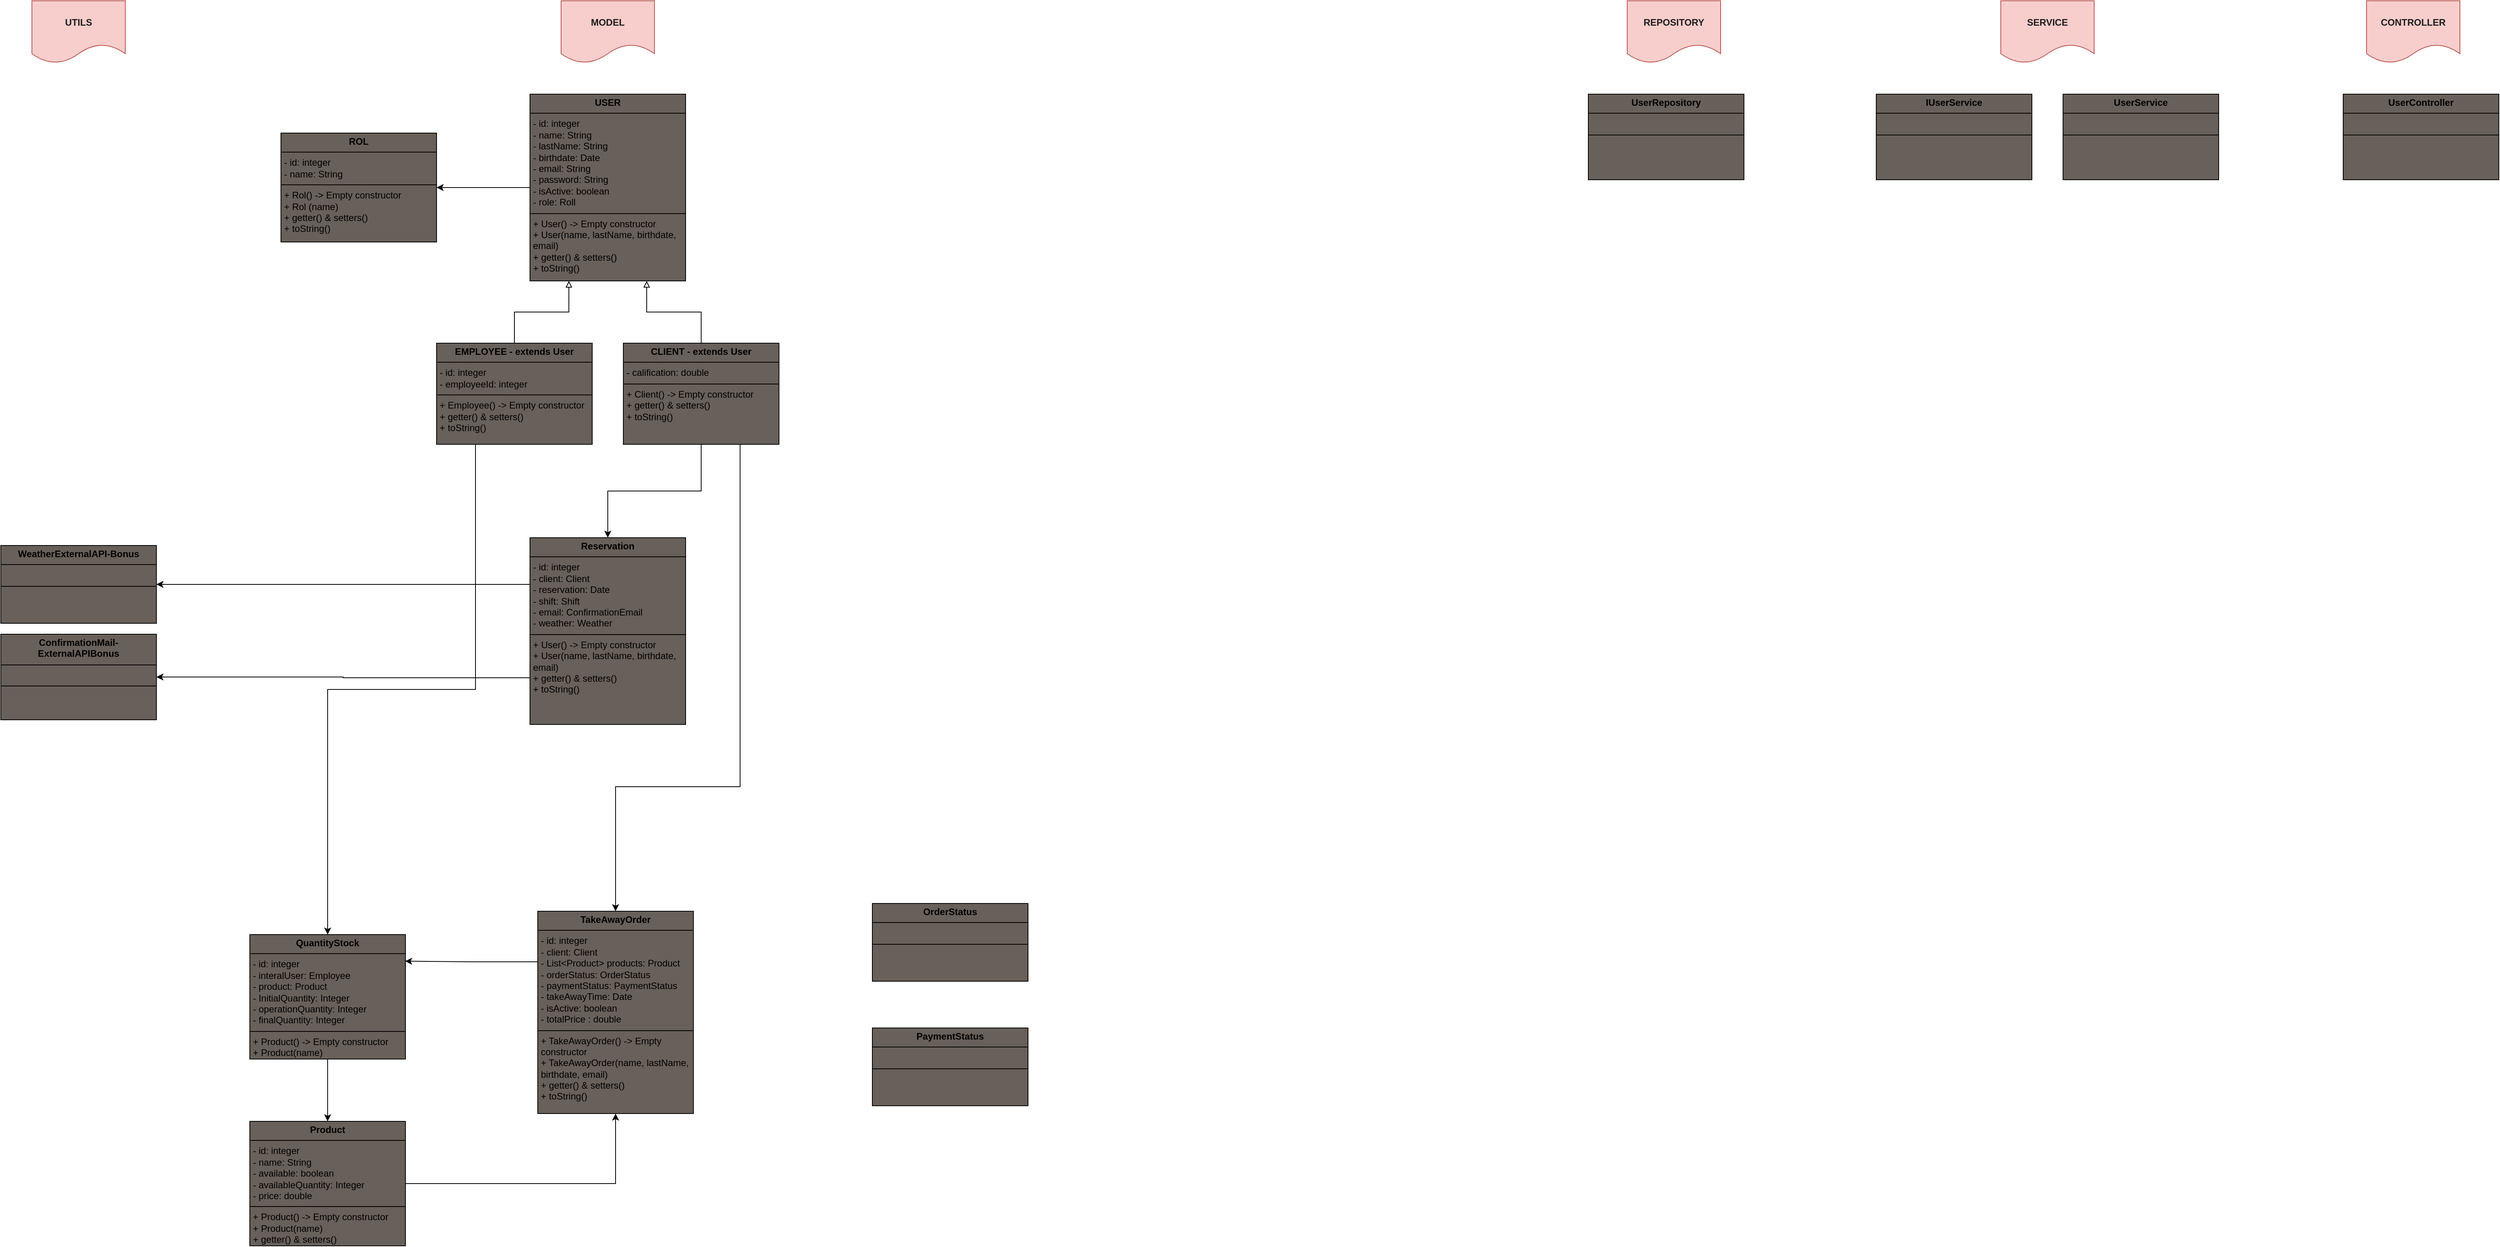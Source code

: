 <mxfile version="24.2.5" type="device" pages="2">
  <diagram name="GeneralMapClases" id="HxhWMXM4oB7l1AwxK58U">
    <mxGraphModel dx="2780" dy="1136" grid="1" gridSize="10" guides="1" tooltips="1" connect="1" arrows="1" fold="1" page="1" pageScale="1" pageWidth="827" pageHeight="1169" math="0" shadow="0">
      <root>
        <mxCell id="0" />
        <mxCell id="1" parent="0" />
        <mxCell id="preP2QebC4gda5gmUQMS-1" value="&lt;font color=&quot;#1d1b1b&quot;&gt;&lt;b&gt;MODEL&lt;/b&gt;&lt;/font&gt;" style="shape=document;whiteSpace=wrap;html=1;boundedLbl=1;fillColor=#f8cecc;strokeColor=#b85450;" vertex="1" parent="1">
          <mxGeometry x="80" y="40" width="120" height="80" as="geometry" />
        </mxCell>
        <mxCell id="preP2QebC4gda5gmUQMS-2" value="&lt;font color=&quot;#1d1b1b&quot;&gt;&lt;b&gt;REPOSITORY&lt;/b&gt;&lt;/font&gt;" style="shape=document;whiteSpace=wrap;html=1;boundedLbl=1;fillColor=#f8cecc;strokeColor=#b85450;" vertex="1" parent="1">
          <mxGeometry x="1450" y="40" width="120" height="80" as="geometry" />
        </mxCell>
        <mxCell id="preP2QebC4gda5gmUQMS-3" value="&lt;font color=&quot;#1d1b1b&quot;&gt;&lt;b&gt;SERVICE&lt;/b&gt;&lt;/font&gt;" style="shape=document;whiteSpace=wrap;html=1;boundedLbl=1;fillColor=#f8cecc;strokeColor=#b85450;" vertex="1" parent="1">
          <mxGeometry x="1930" y="40" width="120" height="80" as="geometry" />
        </mxCell>
        <mxCell id="preP2QebC4gda5gmUQMS-4" value="&lt;font color=&quot;#1d1b1b&quot;&gt;&lt;b&gt;CONTROLLER&lt;/b&gt;&lt;/font&gt;" style="shape=document;whiteSpace=wrap;html=1;boundedLbl=1;fillColor=#f8cecc;strokeColor=#b85450;" vertex="1" parent="1">
          <mxGeometry x="2400" y="40" width="120" height="80" as="geometry" />
        </mxCell>
        <mxCell id="preP2QebC4gda5gmUQMS-5" value="&lt;font color=&quot;#1d1b1b&quot;&gt;&lt;b&gt;UTILS&lt;/b&gt;&lt;/font&gt;" style="shape=document;whiteSpace=wrap;html=1;boundedLbl=1;fillColor=#f8cecc;strokeColor=#b85450;" vertex="1" parent="1">
          <mxGeometry x="-600" y="40" width="120" height="80" as="geometry" />
        </mxCell>
        <mxCell id="preP2QebC4gda5gmUQMS-27" style="edgeStyle=orthogonalEdgeStyle;rounded=0;orthogonalLoop=1;jettySize=auto;html=1;entryX=1;entryY=0.5;entryDx=0;entryDy=0;" edge="1" parent="1" source="preP2QebC4gda5gmUQMS-6" target="preP2QebC4gda5gmUQMS-26">
          <mxGeometry relative="1" as="geometry" />
        </mxCell>
        <mxCell id="preP2QebC4gda5gmUQMS-6" value="&lt;p style=&quot;margin:0px;margin-top:4px;text-align:center;&quot;&gt;&lt;b&gt;USER&lt;/b&gt;&lt;/p&gt;&lt;hr size=&quot;1&quot; style=&quot;border-style:solid;&quot;&gt;&lt;p style=&quot;margin:0px;margin-left:4px;&quot;&gt;- id: integer&lt;/p&gt;&lt;p style=&quot;margin:0px;margin-left:4px;&quot;&gt;- name: String&lt;/p&gt;&lt;p style=&quot;margin:0px;margin-left:4px;&quot;&gt;- lastN&lt;span style=&quot;background-color: initial;&quot;&gt;ame: String&lt;/span&gt;&lt;/p&gt;&lt;p style=&quot;margin:0px;margin-left:4px;&quot;&gt;- birthdate: Date&lt;/p&gt;&lt;p style=&quot;margin:0px;margin-left:4px;&quot;&gt;- email: String&lt;/p&gt;&lt;p style=&quot;margin:0px;margin-left:4px;&quot;&gt;- password: String&lt;br&gt;&lt;/p&gt;&lt;p style=&quot;margin:0px;margin-left:4px;&quot;&gt;- isActive: boolean&lt;/p&gt;&lt;p style=&quot;margin:0px;margin-left:4px;&quot;&gt;- role: Roll&lt;/p&gt;&lt;hr size=&quot;1&quot; style=&quot;border-style:solid;&quot;&gt;&lt;p style=&quot;margin:0px;margin-left:4px;&quot;&gt;+ User() -&amp;gt; Empty constructor&lt;/p&gt;&lt;p style=&quot;margin:0px;margin-left:4px;&quot;&gt;+ User(name, lastName, birthdate, email)&lt;/p&gt;&lt;p style=&quot;margin:0px;margin-left:4px;&quot;&gt;+ getter() &amp;amp; setters()&lt;/p&gt;&lt;p style=&quot;margin:0px;margin-left:4px;&quot;&gt;+ toString()&lt;/p&gt;" style="verticalAlign=top;align=left;overflow=fill;html=1;whiteSpace=wrap;fillStyle=solid;fillColor=#68605a;gradientColor=none;" vertex="1" parent="1">
          <mxGeometry x="40" y="160" width="200" height="240" as="geometry" />
        </mxCell>
        <mxCell id="gav5iKjm3K0pXsZ3ulH1-11" style="edgeStyle=orthogonalEdgeStyle;rounded=0;orthogonalLoop=1;jettySize=auto;html=1;entryX=0.5;entryY=0;entryDx=0;entryDy=0;exitX=0.25;exitY=1;exitDx=0;exitDy=0;" edge="1" parent="1" source="preP2QebC4gda5gmUQMS-7" target="gav5iKjm3K0pXsZ3ulH1-4">
          <mxGeometry relative="1" as="geometry">
            <Array as="points">
              <mxPoint x="-30" y="925" />
              <mxPoint x="-220" y="925" />
            </Array>
          </mxGeometry>
        </mxCell>
        <mxCell id="preP2QebC4gda5gmUQMS-7" value="&lt;p style=&quot;margin:0px;margin-top:4px;text-align:center;&quot;&gt;&lt;b&gt;EMPLOYEE - extends User&lt;/b&gt;&lt;/p&gt;&lt;hr size=&quot;1&quot; style=&quot;border-style:solid;&quot;&gt;&lt;p style=&quot;margin:0px;margin-left:4px;&quot;&gt;- id: integer&lt;/p&gt;&lt;p style=&quot;margin:0px;margin-left:4px;&quot;&gt;- employeeId: integer&lt;/p&gt;&lt;hr size=&quot;1&quot; style=&quot;border-style:solid;&quot;&gt;&lt;p style=&quot;margin:0px;margin-left:4px;&quot;&gt;+ Employee() -&amp;gt; Empty constructor&lt;/p&gt;&lt;p style=&quot;margin:0px;margin-left:4px;&quot;&gt;+ getter() &amp;amp; setters()&lt;/p&gt;&lt;p style=&quot;margin:0px;margin-left:4px;&quot;&gt;+ toString()&lt;/p&gt;" style="verticalAlign=top;align=left;overflow=fill;html=1;whiteSpace=wrap;fillStyle=solid;fillColor=#68605a;gradientColor=none;" vertex="1" parent="1">
          <mxGeometry x="-80" y="480" width="200" height="130" as="geometry" />
        </mxCell>
        <mxCell id="preP2QebC4gda5gmUQMS-40" style="edgeStyle=orthogonalEdgeStyle;rounded=0;orthogonalLoop=1;jettySize=auto;html=1;entryX=0.5;entryY=0;entryDx=0;entryDy=0;" edge="1" parent="1" source="preP2QebC4gda5gmUQMS-8" target="preP2QebC4gda5gmUQMS-39">
          <mxGeometry relative="1" as="geometry" />
        </mxCell>
        <mxCell id="gav5iKjm3K0pXsZ3ulH1-1" style="edgeStyle=orthogonalEdgeStyle;rounded=0;orthogonalLoop=1;jettySize=auto;html=1;exitX=0.75;exitY=1;exitDx=0;exitDy=0;entryX=0.5;entryY=0;entryDx=0;entryDy=0;" edge="1" parent="1" source="preP2QebC4gda5gmUQMS-8" target="preP2QebC4gda5gmUQMS-33">
          <mxGeometry relative="1" as="geometry">
            <Array as="points">
              <mxPoint x="310" y="1050" />
              <mxPoint x="150" y="1050" />
            </Array>
          </mxGeometry>
        </mxCell>
        <mxCell id="preP2QebC4gda5gmUQMS-8" value="&lt;p style=&quot;margin:0px;margin-top:4px;text-align:center;&quot;&gt;&lt;b&gt;CLIENT - extends User&lt;/b&gt;&lt;/p&gt;&lt;hr size=&quot;1&quot; style=&quot;border-style:solid;&quot;&gt;&lt;p style=&quot;margin:0px;margin-left:4px;&quot;&gt;- calification: double&lt;br&gt;&lt;/p&gt;&lt;hr size=&quot;1&quot; style=&quot;border-style:solid;&quot;&gt;&lt;p style=&quot;margin:0px;margin-left:4px;&quot;&gt;+ Client() -&amp;gt; Empty constructor&lt;/p&gt;&lt;p style=&quot;margin:0px;margin-left:4px;&quot;&gt;+ getter() &amp;amp; setters()&lt;/p&gt;&lt;p style=&quot;margin:0px;margin-left:4px;&quot;&gt;+ toString()&lt;/p&gt;" style="verticalAlign=top;align=left;overflow=fill;html=1;whiteSpace=wrap;fillStyle=solid;fillColor=#68605a;gradientColor=none;" vertex="1" parent="1">
          <mxGeometry x="160" y="480" width="200" height="130" as="geometry" />
        </mxCell>
        <mxCell id="preP2QebC4gda5gmUQMS-9" value="" style="endArrow=block;endFill=0;html=1;edgeStyle=orthogonalEdgeStyle;align=left;verticalAlign=top;rounded=0;entryX=0.25;entryY=1;entryDx=0;entryDy=0;exitX=0.5;exitY=0;exitDx=0;exitDy=0;" edge="1" parent="1" source="preP2QebC4gda5gmUQMS-7" target="preP2QebC4gda5gmUQMS-6">
          <mxGeometry x="-1" relative="1" as="geometry">
            <mxPoint y="439" as="sourcePoint" />
            <mxPoint x="160" y="439" as="targetPoint" />
          </mxGeometry>
        </mxCell>
        <mxCell id="preP2QebC4gda5gmUQMS-11" value="" style="endArrow=block;endFill=0;html=1;edgeStyle=orthogonalEdgeStyle;align=left;verticalAlign=top;rounded=0;entryX=0.75;entryY=1;entryDx=0;entryDy=0;exitX=0.5;exitY=0;exitDx=0;exitDy=0;" edge="1" parent="1" source="preP2QebC4gda5gmUQMS-8" target="preP2QebC4gda5gmUQMS-6">
          <mxGeometry x="-1" relative="1" as="geometry">
            <mxPoint x="104.75" y="439.5" as="sourcePoint" />
            <mxPoint x="174.75" y="359.5" as="targetPoint" />
          </mxGeometry>
        </mxCell>
        <mxCell id="preP2QebC4gda5gmUQMS-26" value="&lt;p style=&quot;margin:0px;margin-top:4px;text-align:center;&quot;&gt;&lt;b&gt;ROL&lt;/b&gt;&lt;/p&gt;&lt;hr size=&quot;1&quot; style=&quot;border-style:solid;&quot;&gt;&lt;p style=&quot;margin:0px;margin-left:4px;&quot;&gt;- id: integer&lt;/p&gt;&lt;p style=&quot;margin:0px;margin-left:4px;&quot;&gt;- name: String&lt;/p&gt;&lt;hr size=&quot;1&quot; style=&quot;border-style:solid;&quot;&gt;&lt;p style=&quot;margin:0px;margin-left:4px;&quot;&gt;+ Rol() -&amp;gt; Empty constructor&lt;/p&gt;&lt;p style=&quot;margin:0px;margin-left:4px;&quot;&gt;+ Rol (name)&lt;/p&gt;&lt;p style=&quot;margin:0px;margin-left:4px;&quot;&gt;+ getter() &amp;amp; setters()&lt;/p&gt;&lt;p style=&quot;margin:0px;margin-left:4px;&quot;&gt;+ toString()&lt;/p&gt;" style="verticalAlign=top;align=left;overflow=fill;html=1;whiteSpace=wrap;fillStyle=solid;fillColor=#68605a;gradientColor=none;" vertex="1" parent="1">
          <mxGeometry x="-280" y="210" width="200" height="140" as="geometry" />
        </mxCell>
        <mxCell id="preP2QebC4gda5gmUQMS-28" value="&lt;p style=&quot;margin:0px;margin-top:4px;text-align:center;&quot;&gt;&lt;b&gt;UserRepository&lt;/b&gt;&lt;/p&gt;&lt;hr size=&quot;1&quot; style=&quot;border-style:solid;&quot;&gt;&lt;p style=&quot;margin:0px;margin-left:4px;&quot;&gt;&lt;br&gt;&lt;/p&gt;&lt;hr size=&quot;1&quot; style=&quot;border-style:solid;&quot;&gt;&lt;p style=&quot;margin:0px;margin-left:4px;&quot;&gt;&lt;br&gt;&lt;/p&gt;" style="verticalAlign=top;align=left;overflow=fill;html=1;whiteSpace=wrap;fillStyle=solid;fillColor=#68605a;gradientColor=none;" vertex="1" parent="1">
          <mxGeometry x="1400" y="160" width="200" height="110" as="geometry" />
        </mxCell>
        <mxCell id="preP2QebC4gda5gmUQMS-29" value="&lt;p style=&quot;margin:0px;margin-top:4px;text-align:center;&quot;&gt;&lt;b&gt;IUserService&lt;/b&gt;&lt;/p&gt;&lt;hr size=&quot;1&quot; style=&quot;border-style:solid;&quot;&gt;&lt;p style=&quot;margin:0px;margin-left:4px;&quot;&gt;&lt;br&gt;&lt;/p&gt;&lt;hr size=&quot;1&quot; style=&quot;border-style:solid;&quot;&gt;&lt;p style=&quot;margin:0px;margin-left:4px;&quot;&gt;&lt;br&gt;&lt;/p&gt;" style="verticalAlign=top;align=left;overflow=fill;html=1;whiteSpace=wrap;fillStyle=solid;fillColor=#68605a;gradientColor=none;" vertex="1" parent="1">
          <mxGeometry x="1770" y="160" width="200" height="110" as="geometry" />
        </mxCell>
        <mxCell id="preP2QebC4gda5gmUQMS-30" value="&lt;p style=&quot;margin:0px;margin-top:4px;text-align:center;&quot;&gt;&lt;b&gt;UserService&lt;/b&gt;&lt;/p&gt;&lt;hr size=&quot;1&quot; style=&quot;border-style:solid;&quot;&gt;&lt;p style=&quot;margin:0px;margin-left:4px;&quot;&gt;&lt;br&gt;&lt;/p&gt;&lt;hr size=&quot;1&quot; style=&quot;border-style:solid;&quot;&gt;&lt;p style=&quot;margin:0px;margin-left:4px;&quot;&gt;&lt;br&gt;&lt;/p&gt;" style="verticalAlign=top;align=left;overflow=fill;html=1;whiteSpace=wrap;fillStyle=solid;fillColor=#68605a;gradientColor=none;" vertex="1" parent="1">
          <mxGeometry x="2010" y="160" width="200" height="110" as="geometry" />
        </mxCell>
        <mxCell id="preP2QebC4gda5gmUQMS-31" value="&lt;p style=&quot;margin:0px;margin-top:4px;text-align:center;&quot;&gt;&lt;b&gt;UserController&lt;/b&gt;&lt;/p&gt;&lt;hr size=&quot;1&quot; style=&quot;border-style:solid;&quot;&gt;&lt;p style=&quot;margin:0px;margin-left:4px;&quot;&gt;&lt;br&gt;&lt;/p&gt;&lt;hr size=&quot;1&quot; style=&quot;border-style:solid;&quot;&gt;&lt;p style=&quot;margin:0px;margin-left:4px;&quot;&gt;&lt;br&gt;&lt;/p&gt;" style="verticalAlign=top;align=left;overflow=fill;html=1;whiteSpace=wrap;fillStyle=solid;fillColor=#68605a;gradientColor=none;" vertex="1" parent="1">
          <mxGeometry x="2370" y="160" width="200" height="110" as="geometry" />
        </mxCell>
        <mxCell id="preP2QebC4gda5gmUQMS-33" value="&lt;p style=&quot;margin:0px;margin-top:4px;text-align:center;&quot;&gt;&lt;b&gt;TakeAwayOrder&lt;/b&gt;&lt;/p&gt;&lt;hr size=&quot;1&quot; style=&quot;border-style:solid;&quot;&gt;&lt;p style=&quot;margin:0px;margin-left:4px;&quot;&gt;-&amp;nbsp;&lt;span style=&quot;background-color: initial;&quot;&gt;id: integer&lt;/span&gt;&lt;/p&gt;&lt;p style=&quot;margin: 0px 0px 0px 4px;&quot;&gt;- client: Client&lt;/p&gt;&lt;p style=&quot;margin: 0px 0px 0px 4px;&quot;&gt;- List&amp;lt;Product&amp;gt; products&lt;span style=&quot;background-color: initial;&quot;&gt;: Product&lt;/span&gt;&lt;/p&gt;&lt;p style=&quot;margin:0px;margin-left:4px;&quot;&gt;- orderStatus: OrderStatus&lt;/p&gt;&lt;p style=&quot;margin:0px;margin-left:4px;&quot;&gt;- paymentStatus: PaymentStatus&lt;/p&gt;&lt;p style=&quot;margin:0px;margin-left:4px;&quot;&gt;- takeAwayTime: Date&lt;br&gt;&lt;/p&gt;&lt;p style=&quot;margin:0px;margin-left:4px;&quot;&gt;- isActive: boolean&lt;/p&gt;&lt;p style=&quot;margin:0px;margin-left:4px;&quot;&gt;- totalPrice : double&lt;/p&gt;&lt;hr size=&quot;1&quot; style=&quot;border-style:solid;&quot;&gt;&lt;p style=&quot;margin:0px;margin-left:4px;&quot;&gt;+ TakeAwayOrder() -&amp;gt; Empty constructor&lt;/p&gt;&lt;p style=&quot;margin:0px;margin-left:4px;&quot;&gt;+ TakeAwayOrder(name, lastName, birthdate, email)&lt;/p&gt;&lt;p style=&quot;margin:0px;margin-left:4px;&quot;&gt;+ getter() &amp;amp; setters()&lt;/p&gt;&lt;p style=&quot;margin:0px;margin-left:4px;&quot;&gt;+ toString()&lt;/p&gt;" style="verticalAlign=top;align=left;overflow=fill;html=1;whiteSpace=wrap;fillStyle=solid;fillColor=#68605a;gradientColor=none;" vertex="1" parent="1">
          <mxGeometry x="50" y="1210" width="200" height="260" as="geometry" />
        </mxCell>
        <mxCell id="gav5iKjm3K0pXsZ3ulH1-9" style="edgeStyle=orthogonalEdgeStyle;rounded=0;orthogonalLoop=1;jettySize=auto;html=1;entryX=0.5;entryY=1;entryDx=0;entryDy=0;" edge="1" parent="1" source="preP2QebC4gda5gmUQMS-38" target="preP2QebC4gda5gmUQMS-33">
          <mxGeometry relative="1" as="geometry" />
        </mxCell>
        <mxCell id="preP2QebC4gda5gmUQMS-38" value="&lt;p style=&quot;margin:0px;margin-top:4px;text-align:center;&quot;&gt;&lt;b&gt;Product&lt;/b&gt;&lt;/p&gt;&lt;hr size=&quot;1&quot; style=&quot;border-style:solid;&quot;&gt;&lt;p style=&quot;margin:0px;margin-left:4px;&quot;&gt;- id: integer&lt;/p&gt;&lt;p style=&quot;margin:0px;margin-left:4px;&quot;&gt;- name: String&lt;/p&gt;&lt;p style=&quot;margin:0px;margin-left:4px;&quot;&gt;- available: boolean&lt;/p&gt;&lt;p style=&quot;margin:0px;margin-left:4px;&quot;&gt;- availableQuantity: Integer&lt;/p&gt;&lt;p style=&quot;margin:0px;margin-left:4px;&quot;&gt;- price: double&lt;/p&gt;&lt;hr size=&quot;1&quot; style=&quot;border-style:solid;&quot;&gt;&lt;p style=&quot;margin:0px;margin-left:4px;&quot;&gt;+ Product() -&amp;gt; Empty constructor&lt;/p&gt;&lt;p style=&quot;margin:0px;margin-left:4px;&quot;&gt;+ Product(name)&lt;/p&gt;&lt;p style=&quot;margin:0px;margin-left:4px;&quot;&gt;+ getter() &amp;amp; setters()&lt;/p&gt;&lt;p style=&quot;margin:0px;margin-left:4px;&quot;&gt;+ toString()&lt;/p&gt;" style="verticalAlign=top;align=left;overflow=fill;html=1;whiteSpace=wrap;fillStyle=solid;fillColor=#68605a;gradientColor=none;" vertex="1" parent="1">
          <mxGeometry x="-320" y="1480" width="200" height="160" as="geometry" />
        </mxCell>
        <mxCell id="7_HpfnUdxWL2zBtsx0Id-1" style="edgeStyle=orthogonalEdgeStyle;rounded=0;orthogonalLoop=1;jettySize=auto;html=1;exitX=0;exitY=0.25;exitDx=0;exitDy=0;entryX=1;entryY=0.5;entryDx=0;entryDy=0;" edge="1" parent="1" source="preP2QebC4gda5gmUQMS-39" target="preP2QebC4gda5gmUQMS-41">
          <mxGeometry relative="1" as="geometry" />
        </mxCell>
        <mxCell id="7_HpfnUdxWL2zBtsx0Id-2" style="edgeStyle=orthogonalEdgeStyle;rounded=0;orthogonalLoop=1;jettySize=auto;html=1;entryX=1;entryY=0.5;entryDx=0;entryDy=0;exitX=0;exitY=0.75;exitDx=0;exitDy=0;" edge="1" parent="1" source="preP2QebC4gda5gmUQMS-39" target="preP2QebC4gda5gmUQMS-42">
          <mxGeometry relative="1" as="geometry">
            <mxPoint x="30" y="935" as="sourcePoint" />
          </mxGeometry>
        </mxCell>
        <mxCell id="preP2QebC4gda5gmUQMS-39" value="&lt;p style=&quot;margin:0px;margin-top:4px;text-align:center;&quot;&gt;&lt;b&gt;Reservation&lt;/b&gt;&lt;/p&gt;&lt;hr size=&quot;1&quot; style=&quot;border-style:solid;&quot;&gt;&lt;p style=&quot;margin:0px;margin-left:4px;&quot;&gt;- id: integer&lt;/p&gt;&lt;p style=&quot;margin:0px;margin-left:4px;&quot;&gt;- client: Client&lt;/p&gt;&lt;p style=&quot;margin:0px;margin-left:4px;&quot;&gt;- reservation&lt;span style=&quot;background-color: initial;&quot;&gt;: Date&lt;/span&gt;&lt;/p&gt;&lt;p style=&quot;margin:0px;margin-left:4px;&quot;&gt;- shift: Shift&lt;/p&gt;&lt;p style=&quot;margin:0px;margin-left:4px;&quot;&gt;- email: ConfirmationEmail&lt;/p&gt;&lt;p style=&quot;margin:0px;margin-left:4px;&quot;&gt;- weather: Weather&lt;/p&gt;&lt;hr size=&quot;1&quot; style=&quot;border-style:solid;&quot;&gt;&lt;p style=&quot;margin:0px;margin-left:4px;&quot;&gt;+ User() -&amp;gt; Empty constructor&lt;/p&gt;&lt;p style=&quot;margin:0px;margin-left:4px;&quot;&gt;+ User(name, lastName, birthdate, email)&lt;/p&gt;&lt;p style=&quot;margin:0px;margin-left:4px;&quot;&gt;+ getter() &amp;amp; setters()&lt;/p&gt;&lt;p style=&quot;margin:0px;margin-left:4px;&quot;&gt;+ toString()&lt;/p&gt;" style="verticalAlign=top;align=left;overflow=fill;html=1;whiteSpace=wrap;fillStyle=solid;fillColor=#68605a;gradientColor=none;" vertex="1" parent="1">
          <mxGeometry x="40" y="730" width="200" height="240" as="geometry" />
        </mxCell>
        <mxCell id="preP2QebC4gda5gmUQMS-41" value="&lt;p style=&quot;margin:0px;margin-top:4px;text-align:center;&quot;&gt;&lt;b&gt;WeatherExternalAPI-Bonus&lt;/b&gt;&lt;/p&gt;&lt;hr size=&quot;1&quot; style=&quot;border-style:solid;&quot;&gt;&lt;p style=&quot;margin:0px;margin-left:4px;&quot;&gt;&lt;br&gt;&lt;/p&gt;&lt;hr size=&quot;1&quot; style=&quot;border-style:solid;&quot;&gt;&lt;p style=&quot;margin:0px;margin-left:4px;&quot;&gt;&lt;br&gt;&lt;/p&gt;" style="verticalAlign=top;align=left;overflow=fill;html=1;whiteSpace=wrap;fillStyle=solid;fillColor=#68605a;gradientColor=none;" vertex="1" parent="1">
          <mxGeometry x="-640" y="740" width="200" height="100" as="geometry" />
        </mxCell>
        <mxCell id="preP2QebC4gda5gmUQMS-42" value="&lt;p style=&quot;margin:0px;margin-top:4px;text-align:center;&quot;&gt;&lt;b&gt;ConfirmationMail-ExternalAPIBonus&lt;/b&gt;&lt;/p&gt;&lt;hr size=&quot;1&quot; style=&quot;border-style:solid;&quot;&gt;&lt;p style=&quot;margin:0px;margin-left:4px;&quot;&gt;&lt;br&gt;&lt;/p&gt;&lt;hr size=&quot;1&quot; style=&quot;border-style:solid;&quot;&gt;&lt;p style=&quot;margin:0px;margin-left:4px;&quot;&gt;&lt;br&gt;&lt;/p&gt;" style="verticalAlign=top;align=left;overflow=fill;html=1;whiteSpace=wrap;fillStyle=solid;fillColor=#68605a;gradientColor=none;" vertex="1" parent="1">
          <mxGeometry x="-640" y="854" width="200" height="110" as="geometry" />
        </mxCell>
        <mxCell id="gav5iKjm3K0pXsZ3ulH1-8" style="edgeStyle=orthogonalEdgeStyle;rounded=0;orthogonalLoop=1;jettySize=auto;html=1;entryX=0.5;entryY=0;entryDx=0;entryDy=0;" edge="1" parent="1" source="gav5iKjm3K0pXsZ3ulH1-4" target="preP2QebC4gda5gmUQMS-38">
          <mxGeometry relative="1" as="geometry" />
        </mxCell>
        <mxCell id="gav5iKjm3K0pXsZ3ulH1-4" value="&lt;p style=&quot;margin:0px;margin-top:4px;text-align:center;&quot;&gt;&lt;b&gt;QuantityStock&lt;/b&gt;&lt;/p&gt;&lt;hr size=&quot;1&quot; style=&quot;border-style:solid;&quot;&gt;&lt;p style=&quot;margin:0px;margin-left:4px;&quot;&gt;- id: integer&lt;/p&gt;&lt;p style=&quot;margin:0px;margin-left:4px;&quot;&gt;- interalUser: Employee&lt;/p&gt;&lt;p style=&quot;margin:0px;margin-left:4px;&quot;&gt;- product: Product&lt;/p&gt;&lt;p style=&quot;margin:0px;margin-left:4px;&quot;&gt;- InitialQuantity: Integer&lt;/p&gt;&lt;p style=&quot;margin:0px;margin-left:4px;&quot;&gt;- operationQuantity: Integer&lt;/p&gt;&lt;p style=&quot;margin:0px;margin-left:4px;&quot;&gt;- finalQuantity: Integer&lt;/p&gt;&lt;hr size=&quot;1&quot; style=&quot;border-style:solid;&quot;&gt;&lt;p style=&quot;margin:0px;margin-left:4px;&quot;&gt;+ Product() -&amp;gt; Empty constructor&lt;/p&gt;&lt;p style=&quot;margin:0px;margin-left:4px;&quot;&gt;+ Product(name)&lt;/p&gt;&lt;p style=&quot;margin:0px;margin-left:4px;&quot;&gt;+ getter() &amp;amp; setters()&lt;/p&gt;&lt;p style=&quot;margin:0px;margin-left:4px;&quot;&gt;+ toString()&lt;/p&gt;" style="verticalAlign=top;align=left;overflow=fill;html=1;whiteSpace=wrap;fillStyle=solid;fillColor=#68605a;gradientColor=none;" vertex="1" parent="1">
          <mxGeometry x="-320" y="1240" width="200" height="160" as="geometry" />
        </mxCell>
        <mxCell id="gav5iKjm3K0pXsZ3ulH1-10" style="edgeStyle=orthogonalEdgeStyle;rounded=0;orthogonalLoop=1;jettySize=auto;html=1;exitX=0;exitY=0.25;exitDx=0;exitDy=0;entryX=0.998;entryY=0.214;entryDx=0;entryDy=0;entryPerimeter=0;" edge="1" parent="1" source="preP2QebC4gda5gmUQMS-33" target="gav5iKjm3K0pXsZ3ulH1-4">
          <mxGeometry relative="1" as="geometry" />
        </mxCell>
        <mxCell id="gav5iKjm3K0pXsZ3ulH1-12" value="&lt;p style=&quot;margin:0px;margin-top:4px;text-align:center;&quot;&gt;&lt;b&gt;OrderStatus&lt;/b&gt;&lt;/p&gt;&lt;hr size=&quot;1&quot; style=&quot;border-style:solid;&quot;&gt;&lt;p style=&quot;margin:0px;margin-left:4px;&quot;&gt;&lt;br&gt;&lt;/p&gt;&lt;hr size=&quot;1&quot; style=&quot;border-style:solid;&quot;&gt;&lt;p style=&quot;margin:0px;margin-left:4px;&quot;&gt;&lt;br&gt;&lt;/p&gt;" style="verticalAlign=top;align=left;overflow=fill;html=1;whiteSpace=wrap;fillStyle=solid;fillColor=#68605a;gradientColor=none;" vertex="1" parent="1">
          <mxGeometry x="480" y="1200" width="200" height="100" as="geometry" />
        </mxCell>
        <mxCell id="gav5iKjm3K0pXsZ3ulH1-13" value="&lt;p style=&quot;margin:0px;margin-top:4px;text-align:center;&quot;&gt;&lt;b&gt;PaymentStatus&lt;/b&gt;&lt;/p&gt;&lt;hr size=&quot;1&quot; style=&quot;border-style:solid;&quot;&gt;&lt;p style=&quot;margin:0px;margin-left:4px;&quot;&gt;&lt;br&gt;&lt;/p&gt;&lt;hr size=&quot;1&quot; style=&quot;border-style:solid;&quot;&gt;&lt;p style=&quot;margin:0px;margin-left:4px;&quot;&gt;&lt;br&gt;&lt;/p&gt;" style="verticalAlign=top;align=left;overflow=fill;html=1;whiteSpace=wrap;fillStyle=solid;fillColor=#68605a;gradientColor=none;" vertex="1" parent="1">
          <mxGeometry x="480" y="1360" width="200" height="100" as="geometry" />
        </mxCell>
      </root>
    </mxGraphModel>
  </diagram>
  <diagram id="KEhwTuDpDHIY6lXlersn" name="ReservationLogic">
    <mxGraphModel dx="1562" dy="909" grid="1" gridSize="10" guides="1" tooltips="1" connect="1" arrows="1" fold="1" page="1" pageScale="1" pageWidth="1169" pageHeight="827" math="0" shadow="0">
      <root>
        <mxCell id="0" />
        <mxCell id="1" parent="0" />
        <mxCell id="i3tQPNTUUnYiHz20sTh8-1" value="User" style="shape=umlActor;verticalLabelPosition=bottom;verticalAlign=top;html=1;" vertex="1" parent="1">
          <mxGeometry x="90" y="160" width="30" height="60" as="geometry" />
        </mxCell>
      </root>
    </mxGraphModel>
  </diagram>
</mxfile>
